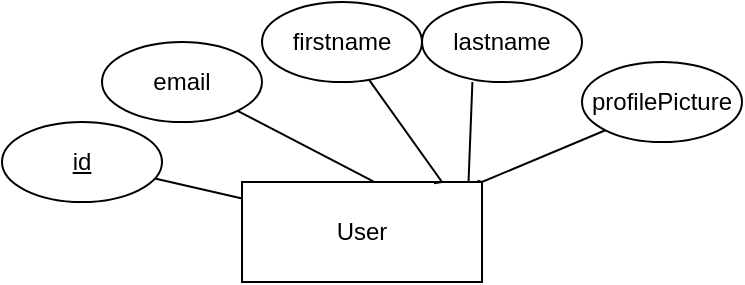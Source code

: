 <mxfile version="28.2.3">
  <diagram name="Page-1" id="M1b_SSH262KM_gCrv3iD">
    <mxGraphModel dx="450" dy="310" grid="1" gridSize="10" guides="1" tooltips="1" connect="1" arrows="1" fold="1" page="1" pageScale="1" pageWidth="850" pageHeight="1100" math="0" shadow="0">
      <root>
        <mxCell id="0" />
        <mxCell id="1" parent="0" />
        <mxCell id="Ds--RXpLd-UvwMyHQC07-1" value="User" style="rounded=0;whiteSpace=wrap;html=1;" parent="1" vertex="1">
          <mxGeometry x="370" y="310" width="120" height="50" as="geometry" />
        </mxCell>
        <mxCell id="5pMmQ2T5jr19oePLC_a3-2" value="" style="endArrow=none;html=1;rounded=0;exitX=-0.004;exitY=0.162;exitDx=0;exitDy=0;exitPerimeter=0;" edge="1" parent="1" source="Ds--RXpLd-UvwMyHQC07-1" target="5pMmQ2T5jr19oePLC_a3-3">
          <mxGeometry width="50" height="50" relative="1" as="geometry">
            <mxPoint x="400" y="350" as="sourcePoint" />
            <mxPoint x="430" y="240" as="targetPoint" />
          </mxGeometry>
        </mxCell>
        <mxCell id="5pMmQ2T5jr19oePLC_a3-3" value="&lt;u&gt;id&lt;/u&gt;" style="ellipse;whiteSpace=wrap;html=1;" vertex="1" parent="1">
          <mxGeometry x="250" y="280" width="80" height="40" as="geometry" />
        </mxCell>
        <mxCell id="5pMmQ2T5jr19oePLC_a3-4" value="email" style="ellipse;whiteSpace=wrap;html=1;" vertex="1" parent="1">
          <mxGeometry x="300" y="240" width="80" height="40" as="geometry" />
        </mxCell>
        <mxCell id="5pMmQ2T5jr19oePLC_a3-5" value="firstname" style="ellipse;whiteSpace=wrap;html=1;" vertex="1" parent="1">
          <mxGeometry x="380" y="220" width="80" height="40" as="geometry" />
        </mxCell>
        <mxCell id="5pMmQ2T5jr19oePLC_a3-7" value="lastname" style="ellipse;whiteSpace=wrap;html=1;" vertex="1" parent="1">
          <mxGeometry x="460" y="220" width="80" height="40" as="geometry" />
        </mxCell>
        <mxCell id="5pMmQ2T5jr19oePLC_a3-8" value="profilePicture" style="ellipse;whiteSpace=wrap;html=1;" vertex="1" parent="1">
          <mxGeometry x="540" y="250" width="80" height="40" as="geometry" />
        </mxCell>
        <mxCell id="5pMmQ2T5jr19oePLC_a3-10" value="" style="endArrow=none;html=1;rounded=0;exitX=0;exitY=1;exitDx=0;exitDy=0;entryX=0.981;entryY=-0.013;entryDx=0;entryDy=0;entryPerimeter=0;" edge="1" parent="1" source="5pMmQ2T5jr19oePLC_a3-8" target="Ds--RXpLd-UvwMyHQC07-1">
          <mxGeometry width="50" height="50" relative="1" as="geometry">
            <mxPoint x="400" y="370" as="sourcePoint" />
            <mxPoint x="430" y="360" as="targetPoint" />
            <Array as="points">
              <mxPoint x="490" y="310" />
            </Array>
          </mxGeometry>
        </mxCell>
        <mxCell id="5pMmQ2T5jr19oePLC_a3-11" value="" style="endArrow=none;html=1;rounded=0;exitX=0.944;exitY=-0.01;exitDx=0;exitDy=0;entryX=0.315;entryY=1;entryDx=0;entryDy=0;entryPerimeter=0;exitPerimeter=0;" edge="1" parent="1" source="Ds--RXpLd-UvwMyHQC07-1" target="5pMmQ2T5jr19oePLC_a3-7">
          <mxGeometry width="50" height="50" relative="1" as="geometry">
            <mxPoint x="400" y="370" as="sourcePoint" />
            <mxPoint x="450" y="320" as="targetPoint" />
          </mxGeometry>
        </mxCell>
        <mxCell id="5pMmQ2T5jr19oePLC_a3-12" value="" style="endArrow=none;html=1;rounded=0;entryX=0.8;entryY=0.013;entryDx=0;entryDy=0;entryPerimeter=0;" edge="1" parent="1" source="5pMmQ2T5jr19oePLC_a3-5" target="Ds--RXpLd-UvwMyHQC07-1">
          <mxGeometry width="50" height="50" relative="1" as="geometry">
            <mxPoint x="400" y="370" as="sourcePoint" />
            <mxPoint x="450" y="320" as="targetPoint" />
            <Array as="points">
              <mxPoint x="470" y="310" />
            </Array>
          </mxGeometry>
        </mxCell>
        <mxCell id="5pMmQ2T5jr19oePLC_a3-13" value="" style="endArrow=none;html=1;rounded=0;entryX=0.547;entryY=-0.007;entryDx=0;entryDy=0;entryPerimeter=0;" edge="1" parent="1" source="5pMmQ2T5jr19oePLC_a3-4" target="Ds--RXpLd-UvwMyHQC07-1">
          <mxGeometry width="50" height="50" relative="1" as="geometry">
            <mxPoint x="400" y="370" as="sourcePoint" />
            <mxPoint x="450" y="320" as="targetPoint" />
          </mxGeometry>
        </mxCell>
      </root>
    </mxGraphModel>
  </diagram>
</mxfile>
